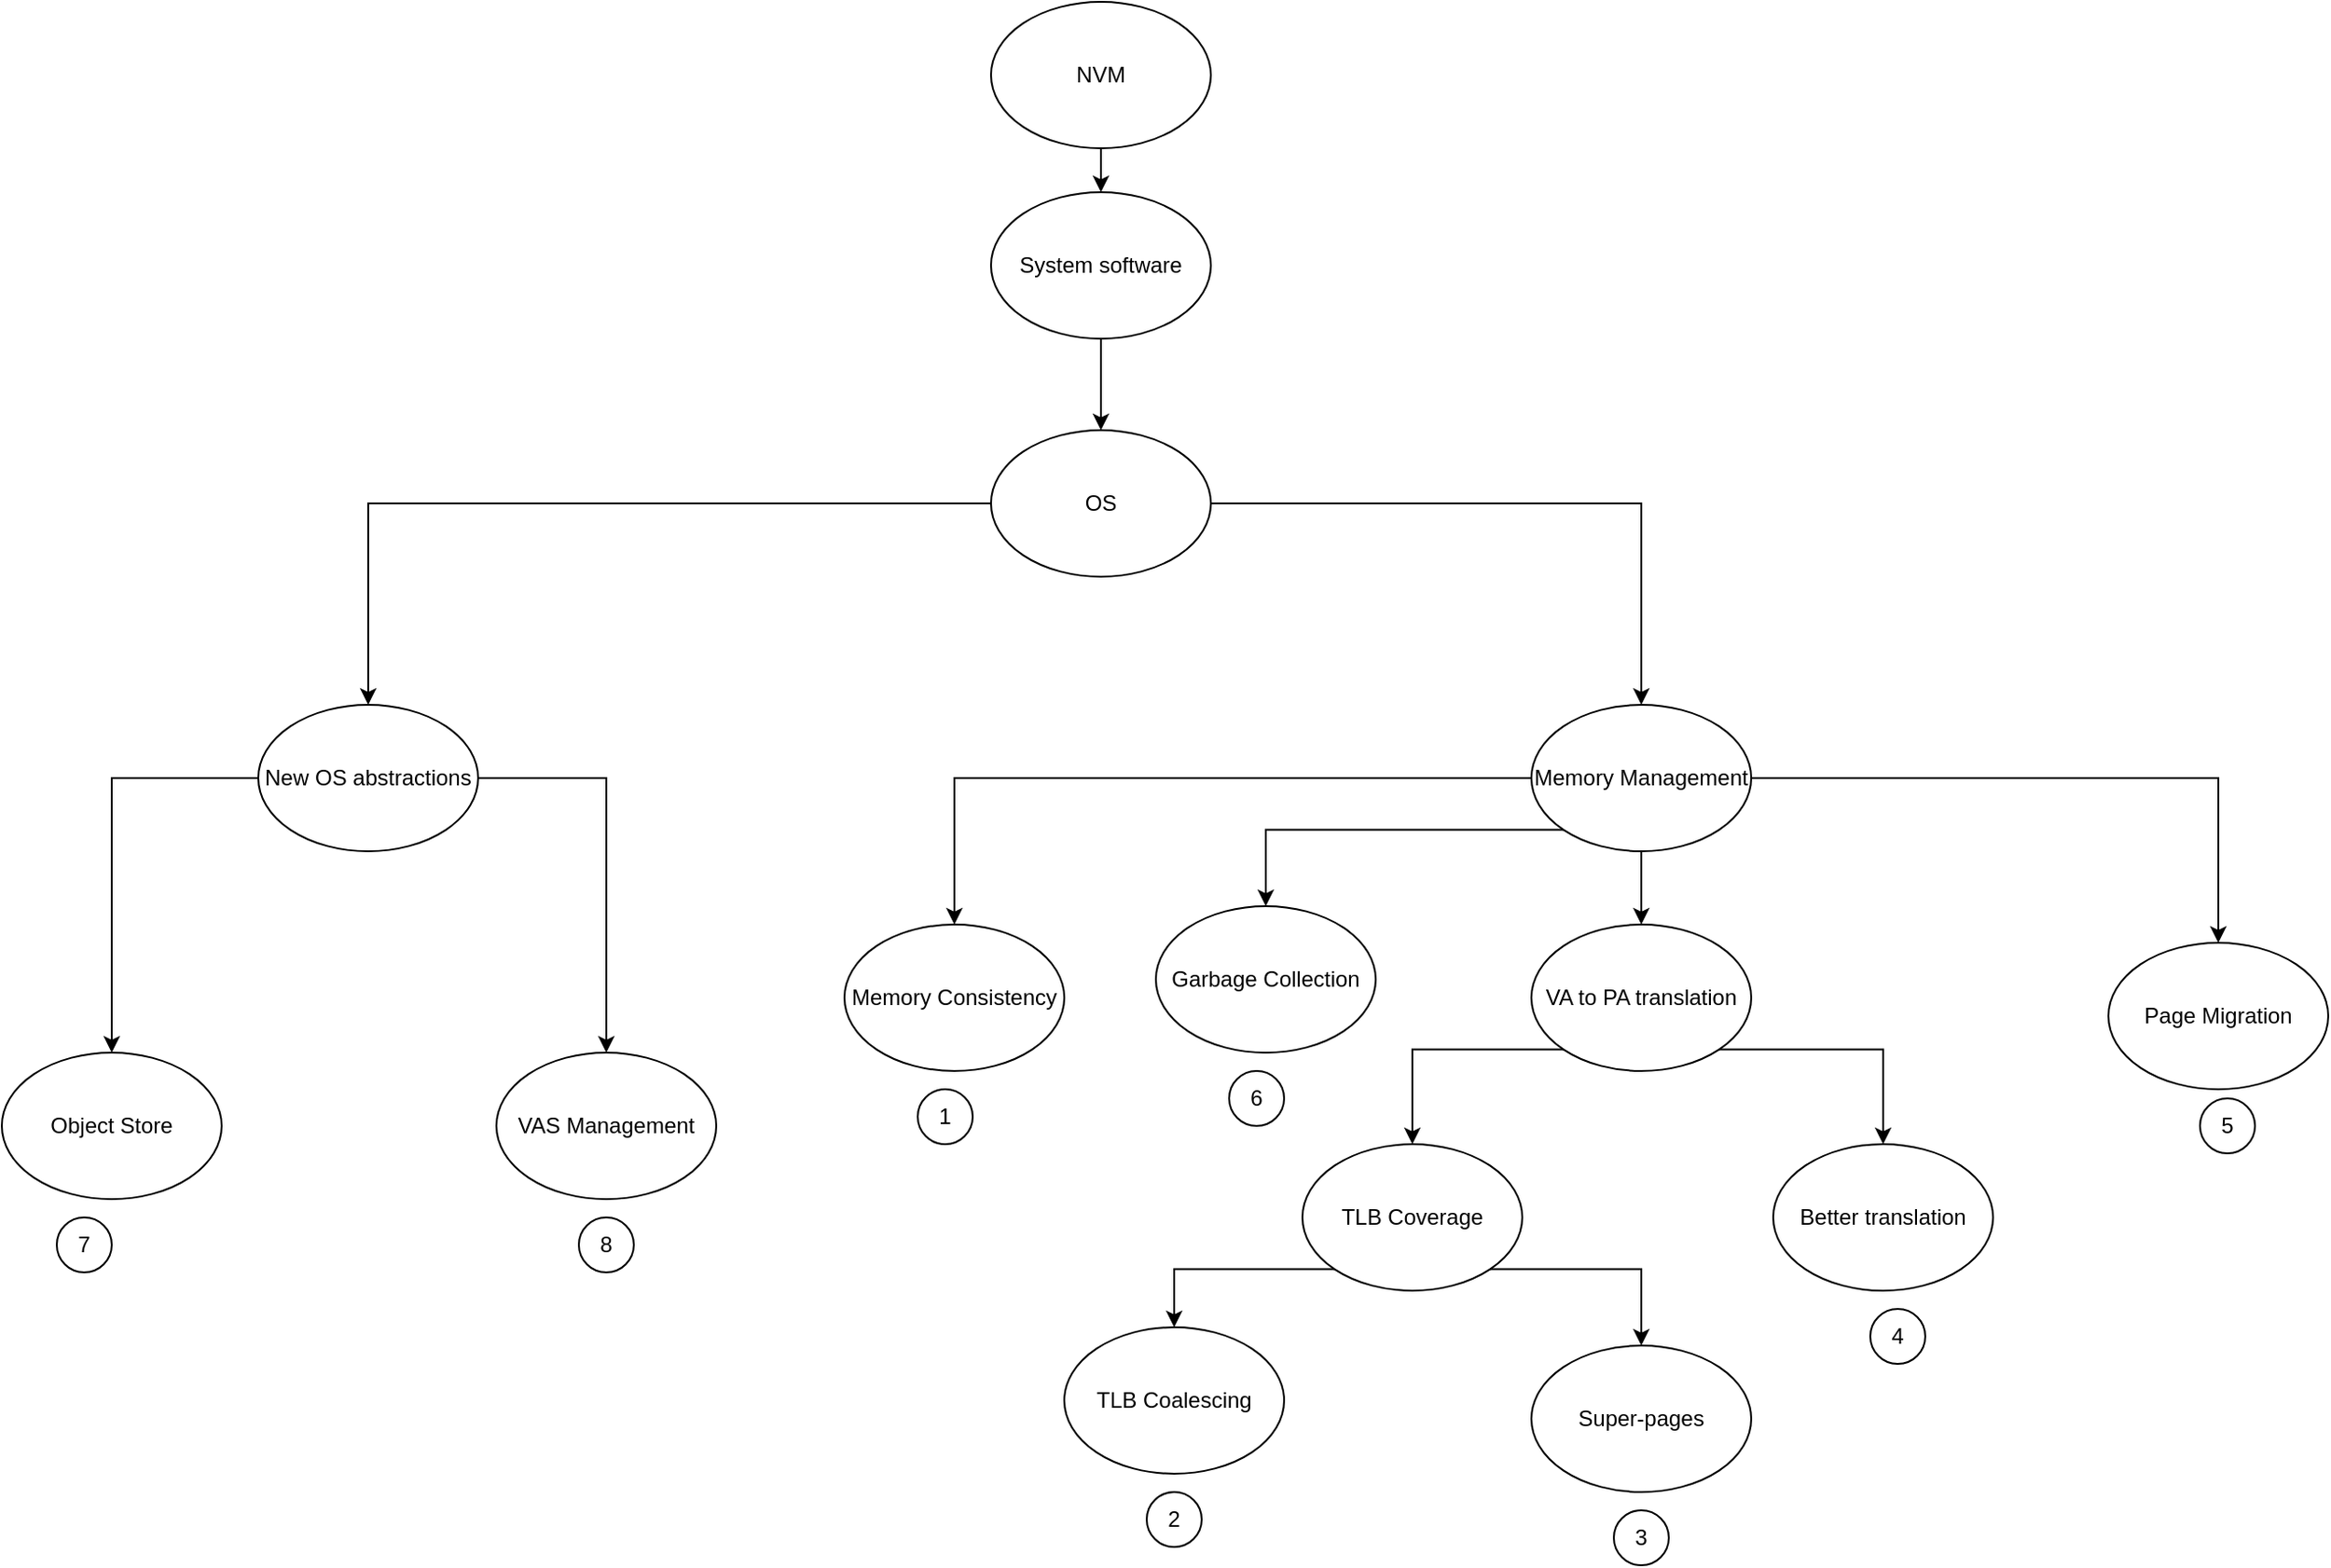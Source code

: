 <mxfile version="14.3.2" type="github"><diagram id="Ad-x17au8eywYAIB-yYd" name="Page-1"><mxGraphModel dx="1350" dy="804" grid="1" gridSize="10" guides="1" tooltips="1" connect="1" arrows="1" fold="1" page="1" pageScale="2" pageWidth="850" pageHeight="1100" math="0" shadow="0"><root><mxCell id="0"/><mxCell id="1" parent="0"/><mxCell id="E1Pz37GCyAGTsrBwU5gB-11" style="edgeStyle=orthogonalEdgeStyle;rounded=0;orthogonalLoop=1;jettySize=auto;html=1;entryX=0.5;entryY=0;entryDx=0;entryDy=0;" parent="1" source="E1Pz37GCyAGTsrBwU5gB-1" target="E1Pz37GCyAGTsrBwU5gB-2" edge="1"><mxGeometry relative="1" as="geometry"/></mxCell><mxCell id="E1Pz37GCyAGTsrBwU5gB-12" style="edgeStyle=orthogonalEdgeStyle;rounded=0;orthogonalLoop=1;jettySize=auto;html=1;" parent="1" source="E1Pz37GCyAGTsrBwU5gB-1" target="E1Pz37GCyAGTsrBwU5gB-3" edge="1"><mxGeometry relative="1" as="geometry"/></mxCell><mxCell id="E1Pz37GCyAGTsrBwU5gB-1" value="OS" style="ellipse;whiteSpace=wrap;html=1;" parent="1" vertex="1"><mxGeometry x="750" y="300" width="120" height="80" as="geometry"/></mxCell><mxCell id="E1Pz37GCyAGTsrBwU5gB-2" value="New OS abstractions" style="ellipse;whiteSpace=wrap;html=1;" parent="1" vertex="1"><mxGeometry x="350" y="450" width="120" height="80" as="geometry"/></mxCell><mxCell id="_JK_AlTq91WmcdcCO3fK-3" style="edgeStyle=orthogonalEdgeStyle;rounded=0;orthogonalLoop=1;jettySize=auto;html=1;entryX=0.5;entryY=0;entryDx=0;entryDy=0;" parent="1" source="E1Pz37GCyAGTsrBwU5gB-3" target="_JK_AlTq91WmcdcCO3fK-2" edge="1"><mxGeometry relative="1" as="geometry"/></mxCell><mxCell id="sTrDUdjIppaYYfCRS7-L-1" style="edgeStyle=orthogonalEdgeStyle;rounded=0;orthogonalLoop=1;jettySize=auto;html=1;exitX=1;exitY=0.5;exitDx=0;exitDy=0;" parent="1" source="E1Pz37GCyAGTsrBwU5gB-3" target="E1Pz37GCyAGTsrBwU5gB-5" edge="1"><mxGeometry relative="1" as="geometry"/></mxCell><mxCell id="sTrDUdjIppaYYfCRS7-L-3" style="edgeStyle=orthogonalEdgeStyle;rounded=0;orthogonalLoop=1;jettySize=auto;html=1;" parent="1" source="E1Pz37GCyAGTsrBwU5gB-3" target="E1Pz37GCyAGTsrBwU5gB-4" edge="1"><mxGeometry relative="1" as="geometry"/></mxCell><mxCell id="sTrDUdjIppaYYfCRS7-L-10" style="edgeStyle=orthogonalEdgeStyle;rounded=0;orthogonalLoop=1;jettySize=auto;html=1;exitX=0;exitY=1;exitDx=0;exitDy=0;" parent="1" source="E1Pz37GCyAGTsrBwU5gB-3" target="sTrDUdjIppaYYfCRS7-L-9" edge="1"><mxGeometry relative="1" as="geometry"/></mxCell><mxCell id="E1Pz37GCyAGTsrBwU5gB-3" value="Memory Management" style="ellipse;whiteSpace=wrap;html=1;" parent="1" vertex="1"><mxGeometry x="1045" y="450" width="120" height="80" as="geometry"/></mxCell><mxCell id="E1Pz37GCyAGTsrBwU5gB-18" style="edgeStyle=orthogonalEdgeStyle;rounded=0;orthogonalLoop=1;jettySize=auto;html=1;exitX=0;exitY=1;exitDx=0;exitDy=0;" parent="1" source="E1Pz37GCyAGTsrBwU5gB-4" target="E1Pz37GCyAGTsrBwU5gB-6" edge="1"><mxGeometry relative="1" as="geometry"/></mxCell><mxCell id="E1Pz37GCyAGTsrBwU5gB-19" style="edgeStyle=orthogonalEdgeStyle;rounded=0;orthogonalLoop=1;jettySize=auto;html=1;exitX=1;exitY=1;exitDx=0;exitDy=0;" parent="1" source="E1Pz37GCyAGTsrBwU5gB-4" target="E1Pz37GCyAGTsrBwU5gB-7" edge="1"><mxGeometry relative="1" as="geometry"/></mxCell><mxCell id="E1Pz37GCyAGTsrBwU5gB-4" value="VA to PA translation" style="ellipse;whiteSpace=wrap;html=1;" parent="1" vertex="1"><mxGeometry x="1045" y="570" width="120" height="80" as="geometry"/></mxCell><mxCell id="E1Pz37GCyAGTsrBwU5gB-5" value="Page Migration" style="ellipse;whiteSpace=wrap;html=1;" parent="1" vertex="1"><mxGeometry x="1360" y="580" width="120" height="80" as="geometry"/></mxCell><mxCell id="E1Pz37GCyAGTsrBwU5gB-20" style="edgeStyle=orthogonalEdgeStyle;rounded=0;orthogonalLoop=1;jettySize=auto;html=1;exitX=0;exitY=1;exitDx=0;exitDy=0;entryX=0.5;entryY=0;entryDx=0;entryDy=0;" parent="1" source="E1Pz37GCyAGTsrBwU5gB-6" target="E1Pz37GCyAGTsrBwU5gB-8" edge="1"><mxGeometry relative="1" as="geometry"/></mxCell><mxCell id="E1Pz37GCyAGTsrBwU5gB-21" style="edgeStyle=orthogonalEdgeStyle;rounded=0;orthogonalLoop=1;jettySize=auto;html=1;exitX=1;exitY=1;exitDx=0;exitDy=0;entryX=0.5;entryY=0;entryDx=0;entryDy=0;" parent="1" source="E1Pz37GCyAGTsrBwU5gB-6" target="E1Pz37GCyAGTsrBwU5gB-9" edge="1"><mxGeometry relative="1" as="geometry"/></mxCell><mxCell id="E1Pz37GCyAGTsrBwU5gB-6" value="TLB Coverage" style="ellipse;whiteSpace=wrap;html=1;" parent="1" vertex="1"><mxGeometry x="920" y="690" width="120" height="80" as="geometry"/></mxCell><mxCell id="E1Pz37GCyAGTsrBwU5gB-7" value="Better translation" style="ellipse;whiteSpace=wrap;html=1;" parent="1" vertex="1"><mxGeometry x="1177" y="690" width="120" height="80" as="geometry"/></mxCell><mxCell id="E1Pz37GCyAGTsrBwU5gB-8" value="TLB Coalescing" style="ellipse;whiteSpace=wrap;html=1;" parent="1" vertex="1"><mxGeometry x="790" y="790" width="120" height="80" as="geometry"/></mxCell><mxCell id="E1Pz37GCyAGTsrBwU5gB-9" value="Super-pages" style="ellipse;whiteSpace=wrap;html=1;" parent="1" vertex="1"><mxGeometry x="1045" y="800" width="120" height="80" as="geometry"/></mxCell><mxCell id="E1Pz37GCyAGTsrBwU5gB-23" style="edgeStyle=orthogonalEdgeStyle;rounded=0;orthogonalLoop=1;jettySize=auto;html=1;entryX=0.5;entryY=0;entryDx=0;entryDy=0;exitX=0;exitY=0.5;exitDx=0;exitDy=0;" parent="1" source="E1Pz37GCyAGTsrBwU5gB-2" target="E1Pz37GCyAGTsrBwU5gB-22" edge="1"><mxGeometry relative="1" as="geometry"><mxPoint x="210" y="600" as="sourcePoint"/></mxGeometry></mxCell><mxCell id="E1Pz37GCyAGTsrBwU5gB-25" style="edgeStyle=orthogonalEdgeStyle;rounded=0;orthogonalLoop=1;jettySize=auto;html=1;entryX=0.5;entryY=0;entryDx=0;entryDy=0;exitX=1;exitY=0.5;exitDx=0;exitDy=0;" parent="1" source="E1Pz37GCyAGTsrBwU5gB-2" target="E1Pz37GCyAGTsrBwU5gB-24" edge="1"><mxGeometry relative="1" as="geometry"><mxPoint x="330" y="600" as="sourcePoint"/></mxGeometry></mxCell><mxCell id="E1Pz37GCyAGTsrBwU5gB-22" value="Object Store" style="ellipse;whiteSpace=wrap;html=1;" parent="1" vertex="1"><mxGeometry x="210" y="640" width="120" height="80" as="geometry"/></mxCell><mxCell id="E1Pz37GCyAGTsrBwU5gB-24" value="VAS Management" style="ellipse;whiteSpace=wrap;html=1;" parent="1" vertex="1"><mxGeometry x="480" y="640" width="120" height="80" as="geometry"/></mxCell><mxCell id="_JK_AlTq91WmcdcCO3fK-2" value="Memory Consistency" style="ellipse;whiteSpace=wrap;html=1;" parent="1" vertex="1"><mxGeometry x="670" y="570" width="120" height="80" as="geometry"/></mxCell><mxCell id="_JK_AlTq91WmcdcCO3fK-7" style="edgeStyle=orthogonalEdgeStyle;rounded=0;orthogonalLoop=1;jettySize=auto;html=1;" parent="1" source="_JK_AlTq91WmcdcCO3fK-4" target="E1Pz37GCyAGTsrBwU5gB-1" edge="1"><mxGeometry relative="1" as="geometry"/></mxCell><mxCell id="_JK_AlTq91WmcdcCO3fK-4" value="System software" style="ellipse;whiteSpace=wrap;html=1;" parent="1" vertex="1"><mxGeometry x="750" y="170" width="120" height="80" as="geometry"/></mxCell><mxCell id="_JK_AlTq91WmcdcCO3fK-6" style="edgeStyle=orthogonalEdgeStyle;rounded=0;orthogonalLoop=1;jettySize=auto;html=1;exitX=0.5;exitY=1;exitDx=0;exitDy=0;entryX=0.5;entryY=0;entryDx=0;entryDy=0;" parent="1" source="_JK_AlTq91WmcdcCO3fK-5" target="_JK_AlTq91WmcdcCO3fK-4" edge="1"><mxGeometry relative="1" as="geometry"/></mxCell><mxCell id="_JK_AlTq91WmcdcCO3fK-5" value="NVM" style="ellipse;whiteSpace=wrap;html=1;" parent="1" vertex="1"><mxGeometry x="750" y="66" width="120" height="80" as="geometry"/></mxCell><mxCell id="sTrDUdjIppaYYfCRS7-L-4" value="1" style="ellipse;whiteSpace=wrap;html=1;" parent="1" vertex="1"><mxGeometry x="710" y="660" width="30" height="30" as="geometry"/></mxCell><mxCell id="sTrDUdjIppaYYfCRS7-L-5" value="2" style="ellipse;whiteSpace=wrap;html=1;" parent="1" vertex="1"><mxGeometry x="835" y="880" width="30" height="30" as="geometry"/></mxCell><mxCell id="sTrDUdjIppaYYfCRS7-L-6" value="3" style="ellipse;whiteSpace=wrap;html=1;" parent="1" vertex="1"><mxGeometry x="1090" y="890" width="30" height="30" as="geometry"/></mxCell><mxCell id="sTrDUdjIppaYYfCRS7-L-7" value="4" style="ellipse;whiteSpace=wrap;html=1;" parent="1" vertex="1"><mxGeometry x="1230" y="780" width="30" height="30" as="geometry"/></mxCell><mxCell id="sTrDUdjIppaYYfCRS7-L-8" value="5" style="ellipse;whiteSpace=wrap;html=1;" parent="1" vertex="1"><mxGeometry x="1410" y="665" width="30" height="30" as="geometry"/></mxCell><mxCell id="sTrDUdjIppaYYfCRS7-L-9" value="Garbage Collection" style="ellipse;whiteSpace=wrap;html=1;" parent="1" vertex="1"><mxGeometry x="840" y="560" width="120" height="80" as="geometry"/></mxCell><mxCell id="sTrDUdjIppaYYfCRS7-L-11" value="6" style="ellipse;whiteSpace=wrap;html=1;" parent="1" vertex="1"><mxGeometry x="880" y="650" width="30" height="30" as="geometry"/></mxCell><mxCell id="sTrDUdjIppaYYfCRS7-L-12" value="7" style="ellipse;whiteSpace=wrap;html=1;" parent="1" vertex="1"><mxGeometry x="240" y="730" width="30" height="30" as="geometry"/></mxCell><mxCell id="sTrDUdjIppaYYfCRS7-L-13" value="8" style="ellipse;whiteSpace=wrap;html=1;" parent="1" vertex="1"><mxGeometry x="525" y="730" width="30" height="30" as="geometry"/></mxCell></root></mxGraphModel></diagram></mxfile>